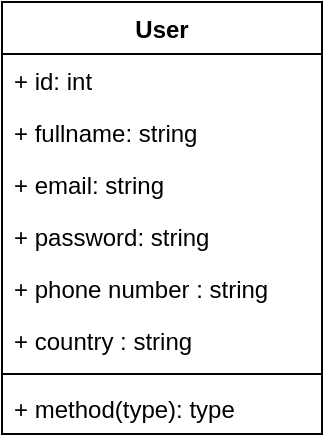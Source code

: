 <mxfile version="14.7.0" type="github">
  <diagram id="C5RBs43oDa-KdzZeNtuy" name="Page-1">
    <mxGraphModel dx="702" dy="833" grid="1" gridSize="10" guides="1" tooltips="1" connect="1" arrows="1" fold="1" page="1" pageScale="1" pageWidth="827" pageHeight="1169" math="0" shadow="0">
      <root>
        <mxCell id="WIyWlLk6GJQsqaUBKTNV-0" />
        <mxCell id="WIyWlLk6GJQsqaUBKTNV-1" parent="WIyWlLk6GJQsqaUBKTNV-0" />
        <mxCell id="8b5Ete71AeAM4GxokQw7-6" value="User" style="swimlane;fontStyle=1;align=center;verticalAlign=top;childLayout=stackLayout;horizontal=1;startSize=26;horizontalStack=0;resizeParent=1;resizeParentMax=0;resizeLast=0;collapsible=1;marginBottom=0;" vertex="1" parent="WIyWlLk6GJQsqaUBKTNV-1">
          <mxGeometry x="170" y="100" width="160" height="216" as="geometry" />
        </mxCell>
        <mxCell id="8b5Ete71AeAM4GxokQw7-10" value="+ id: int" style="text;strokeColor=none;fillColor=none;align=left;verticalAlign=top;spacingLeft=4;spacingRight=4;overflow=hidden;rotatable=0;points=[[0,0.5],[1,0.5]];portConstraint=eastwest;" vertex="1" parent="8b5Ete71AeAM4GxokQw7-6">
          <mxGeometry y="26" width="160" height="26" as="geometry" />
        </mxCell>
        <mxCell id="8b5Ete71AeAM4GxokQw7-7" value="+ fullname: string" style="text;strokeColor=none;fillColor=none;align=left;verticalAlign=top;spacingLeft=4;spacingRight=4;overflow=hidden;rotatable=0;points=[[0,0.5],[1,0.5]];portConstraint=eastwest;" vertex="1" parent="8b5Ete71AeAM4GxokQw7-6">
          <mxGeometry y="52" width="160" height="26" as="geometry" />
        </mxCell>
        <mxCell id="8b5Ete71AeAM4GxokQw7-11" value="+ email: string" style="text;strokeColor=none;fillColor=none;align=left;verticalAlign=top;spacingLeft=4;spacingRight=4;overflow=hidden;rotatable=0;points=[[0,0.5],[1,0.5]];portConstraint=eastwest;" vertex="1" parent="8b5Ete71AeAM4GxokQw7-6">
          <mxGeometry y="78" width="160" height="26" as="geometry" />
        </mxCell>
        <mxCell id="8b5Ete71AeAM4GxokQw7-12" value="+ password: string" style="text;strokeColor=none;fillColor=none;align=left;verticalAlign=top;spacingLeft=4;spacingRight=4;overflow=hidden;rotatable=0;points=[[0,0.5],[1,0.5]];portConstraint=eastwest;" vertex="1" parent="8b5Ete71AeAM4GxokQw7-6">
          <mxGeometry y="104" width="160" height="26" as="geometry" />
        </mxCell>
        <mxCell id="8b5Ete71AeAM4GxokQw7-13" value="+ phone number : string" style="text;strokeColor=none;fillColor=none;align=left;verticalAlign=top;spacingLeft=4;spacingRight=4;overflow=hidden;rotatable=0;points=[[0,0.5],[1,0.5]];portConstraint=eastwest;" vertex="1" parent="8b5Ete71AeAM4GxokQw7-6">
          <mxGeometry y="130" width="160" height="26" as="geometry" />
        </mxCell>
        <mxCell id="8b5Ete71AeAM4GxokQw7-14" value="+ country : string" style="text;strokeColor=none;fillColor=none;align=left;verticalAlign=top;spacingLeft=4;spacingRight=4;overflow=hidden;rotatable=0;points=[[0,0.5],[1,0.5]];portConstraint=eastwest;" vertex="1" parent="8b5Ete71AeAM4GxokQw7-6">
          <mxGeometry y="156" width="160" height="26" as="geometry" />
        </mxCell>
        <mxCell id="8b5Ete71AeAM4GxokQw7-8" value="" style="line;strokeWidth=1;fillColor=none;align=left;verticalAlign=middle;spacingTop=-1;spacingLeft=3;spacingRight=3;rotatable=0;labelPosition=right;points=[];portConstraint=eastwest;" vertex="1" parent="8b5Ete71AeAM4GxokQw7-6">
          <mxGeometry y="182" width="160" height="8" as="geometry" />
        </mxCell>
        <mxCell id="8b5Ete71AeAM4GxokQw7-9" value="+ method(type): type" style="text;strokeColor=none;fillColor=none;align=left;verticalAlign=top;spacingLeft=4;spacingRight=4;overflow=hidden;rotatable=0;points=[[0,0.5],[1,0.5]];portConstraint=eastwest;" vertex="1" parent="8b5Ete71AeAM4GxokQw7-6">
          <mxGeometry y="190" width="160" height="26" as="geometry" />
        </mxCell>
      </root>
    </mxGraphModel>
  </diagram>
</mxfile>
